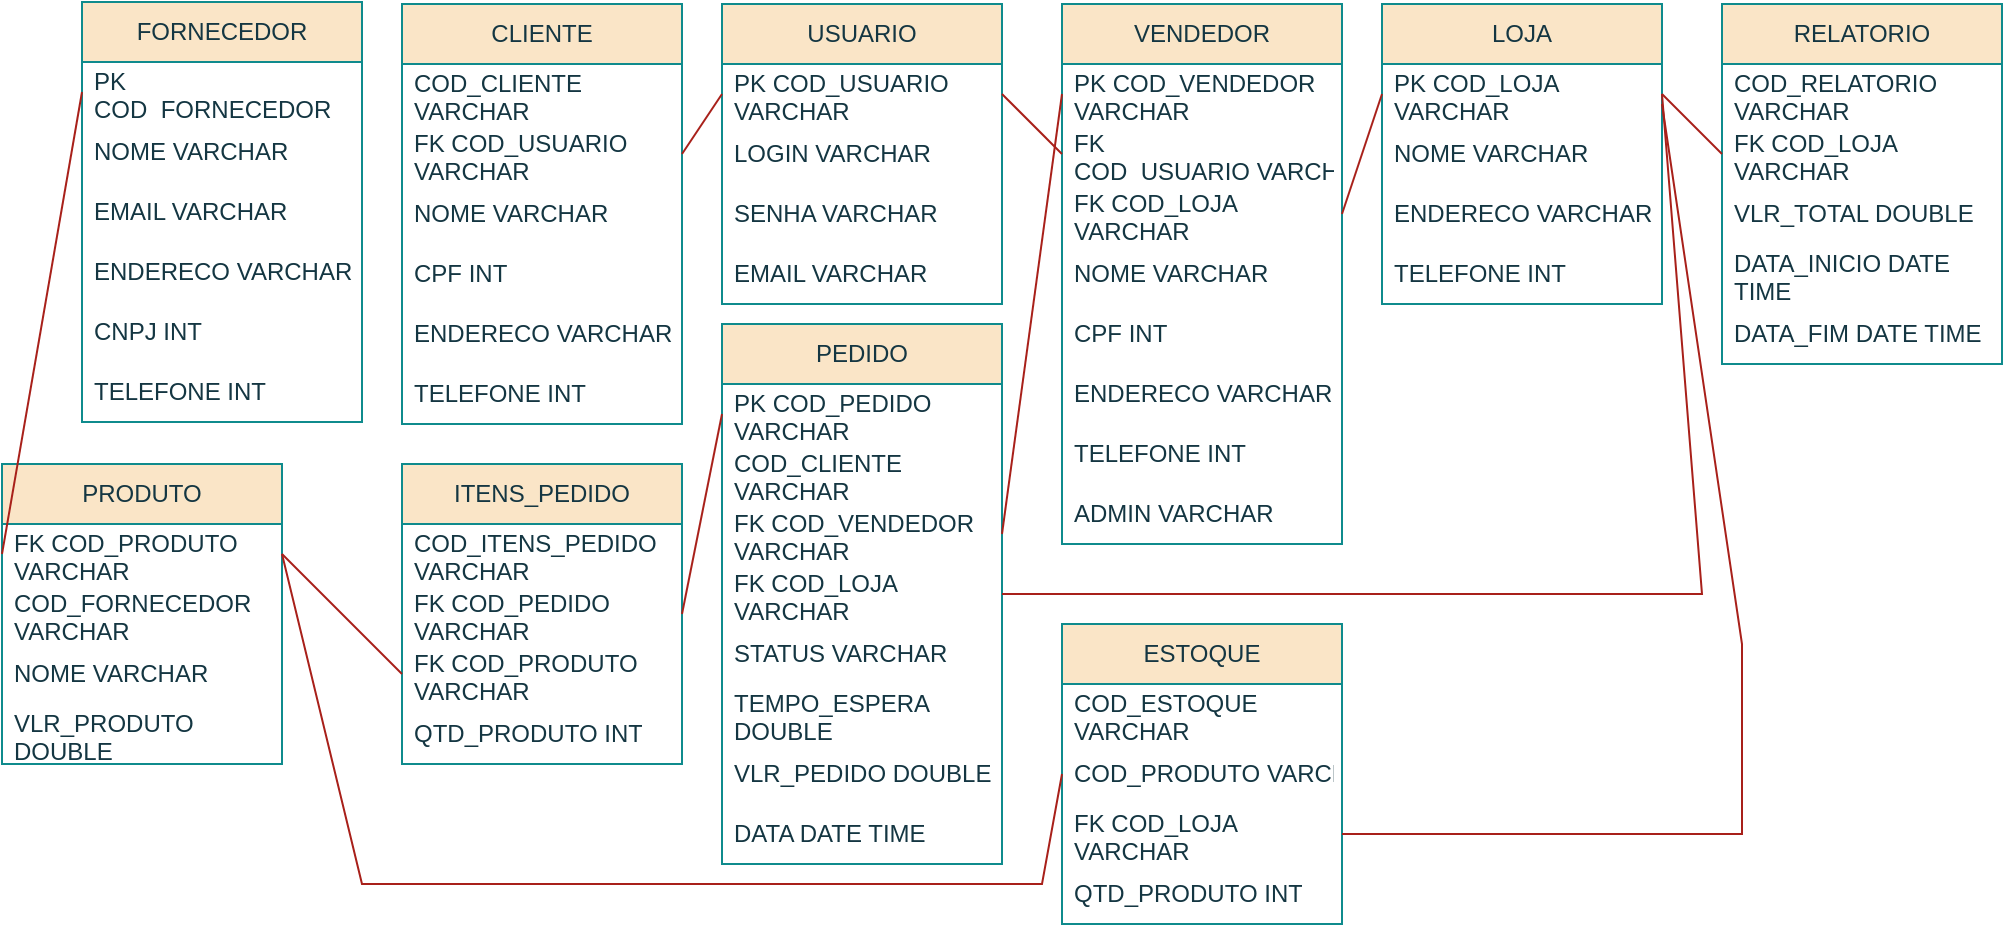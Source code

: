 <mxfile version="21.8.1" type="github">
  <diagram name="Página-1" id="cYKyeoEvkbcaYzTplQqM">
    <mxGraphModel dx="1434" dy="790" grid="1" gridSize="10" guides="1" tooltips="1" connect="1" arrows="1" fold="1" page="1" pageScale="1" pageWidth="827" pageHeight="1169" math="0" shadow="0">
      <root>
        <mxCell id="0" />
        <mxCell id="1" parent="0" />
        <mxCell id="zhe1ghRBlQtF4IeiMnz--41" value="USUARIO" style="swimlane;fontStyle=0;childLayout=stackLayout;horizontal=1;startSize=30;horizontalStack=0;resizeParent=1;resizeParentMax=0;resizeLast=0;collapsible=1;marginBottom=0;whiteSpace=wrap;html=1;fillColor=#FAE5C7;labelBackgroundColor=none;strokeColor=#0F8B8D;fontColor=#143642;" vertex="1" parent="1">
          <mxGeometry x="520" y="410" width="140" height="150" as="geometry" />
        </mxCell>
        <mxCell id="zhe1ghRBlQtF4IeiMnz--42" value="PK COD_USUARIO VARCHAR" style="text;strokeColor=none;fillColor=none;align=left;verticalAlign=middle;spacingLeft=4;spacingRight=4;overflow=hidden;points=[[0,0.5],[1,0.5]];portConstraint=eastwest;rotatable=0;whiteSpace=wrap;html=1;labelBackgroundColor=none;fontColor=#143642;" vertex="1" parent="zhe1ghRBlQtF4IeiMnz--41">
          <mxGeometry y="30" width="140" height="30" as="geometry" />
        </mxCell>
        <mxCell id="zhe1ghRBlQtF4IeiMnz--43" value="LOGIN&amp;nbsp;VARCHAR" style="text;strokeColor=none;fillColor=none;align=left;verticalAlign=middle;spacingLeft=4;spacingRight=4;overflow=hidden;points=[[0,0.5],[1,0.5]];portConstraint=eastwest;rotatable=0;whiteSpace=wrap;html=1;labelBackgroundColor=none;fontColor=#143642;" vertex="1" parent="zhe1ghRBlQtF4IeiMnz--41">
          <mxGeometry y="60" width="140" height="30" as="geometry" />
        </mxCell>
        <mxCell id="zhe1ghRBlQtF4IeiMnz--44" value="SENHA VARCHAR" style="text;strokeColor=none;fillColor=none;align=left;verticalAlign=middle;spacingLeft=4;spacingRight=4;overflow=hidden;points=[[0,0.5],[1,0.5]];portConstraint=eastwest;rotatable=0;whiteSpace=wrap;html=1;labelBackgroundColor=none;fontColor=#143642;" vertex="1" parent="zhe1ghRBlQtF4IeiMnz--41">
          <mxGeometry y="90" width="140" height="30" as="geometry" />
        </mxCell>
        <mxCell id="zhe1ghRBlQtF4IeiMnz--45" value="EMAIL VARCHAR" style="text;strokeColor=none;fillColor=none;align=left;verticalAlign=middle;spacingLeft=4;spacingRight=4;overflow=hidden;points=[[0,0.5],[1,0.5]];portConstraint=eastwest;rotatable=0;whiteSpace=wrap;html=1;labelBackgroundColor=none;fontColor=#143642;" vertex="1" parent="zhe1ghRBlQtF4IeiMnz--41">
          <mxGeometry y="120" width="140" height="30" as="geometry" />
        </mxCell>
        <mxCell id="zhe1ghRBlQtF4IeiMnz--46" value="CLIENTE" style="swimlane;fontStyle=0;childLayout=stackLayout;horizontal=1;startSize=30;horizontalStack=0;resizeParent=1;resizeParentMax=0;resizeLast=0;collapsible=1;marginBottom=0;whiteSpace=wrap;html=1;fillColor=#FAE5C7;labelBackgroundColor=none;strokeColor=#0F8B8D;fontColor=#143642;" vertex="1" parent="1">
          <mxGeometry x="360" y="410" width="140" height="210" as="geometry" />
        </mxCell>
        <mxCell id="zhe1ghRBlQtF4IeiMnz--47" value="COD_CLIENTE VARCHAR" style="text;strokeColor=none;fillColor=none;align=left;verticalAlign=middle;spacingLeft=4;spacingRight=4;overflow=hidden;points=[[0,0.5],[1,0.5]];portConstraint=eastwest;rotatable=0;whiteSpace=wrap;html=1;labelBackgroundColor=none;fontColor=#143642;" vertex="1" parent="zhe1ghRBlQtF4IeiMnz--46">
          <mxGeometry y="30" width="140" height="30" as="geometry" />
        </mxCell>
        <mxCell id="zhe1ghRBlQtF4IeiMnz--48" value="FK COD_USUARIO VARCHAR" style="text;strokeColor=none;fillColor=none;align=left;verticalAlign=middle;spacingLeft=4;spacingRight=4;overflow=hidden;points=[[0,0.5],[1,0.5]];portConstraint=eastwest;rotatable=0;whiteSpace=wrap;html=1;labelBackgroundColor=none;fontColor=#143642;" vertex="1" parent="zhe1ghRBlQtF4IeiMnz--46">
          <mxGeometry y="60" width="140" height="30" as="geometry" />
        </mxCell>
        <mxCell id="zhe1ghRBlQtF4IeiMnz--49" value="NOME VARCHAR" style="text;strokeColor=none;fillColor=none;align=left;verticalAlign=middle;spacingLeft=4;spacingRight=4;overflow=hidden;points=[[0,0.5],[1,0.5]];portConstraint=eastwest;rotatable=0;whiteSpace=wrap;html=1;labelBackgroundColor=none;fontColor=#143642;" vertex="1" parent="zhe1ghRBlQtF4IeiMnz--46">
          <mxGeometry y="90" width="140" height="30" as="geometry" />
        </mxCell>
        <mxCell id="zhe1ghRBlQtF4IeiMnz--50" value="CPF INT" style="text;strokeColor=none;fillColor=none;align=left;verticalAlign=middle;spacingLeft=4;spacingRight=4;overflow=hidden;points=[[0,0.5],[1,0.5]];portConstraint=eastwest;rotatable=0;whiteSpace=wrap;html=1;labelBackgroundColor=none;fontColor=#143642;" vertex="1" parent="zhe1ghRBlQtF4IeiMnz--46">
          <mxGeometry y="120" width="140" height="30" as="geometry" />
        </mxCell>
        <mxCell id="zhe1ghRBlQtF4IeiMnz--51" value="ENDERECO VARCHAR" style="text;strokeColor=none;fillColor=none;align=left;verticalAlign=middle;spacingLeft=4;spacingRight=4;overflow=hidden;points=[[0,0.5],[1,0.5]];portConstraint=eastwest;rotatable=0;whiteSpace=wrap;html=1;labelBackgroundColor=none;fontColor=#143642;" vertex="1" parent="zhe1ghRBlQtF4IeiMnz--46">
          <mxGeometry y="150" width="140" height="30" as="geometry" />
        </mxCell>
        <mxCell id="zhe1ghRBlQtF4IeiMnz--52" value="TELEFONE INT" style="text;strokeColor=none;fillColor=none;align=left;verticalAlign=middle;spacingLeft=4;spacingRight=4;overflow=hidden;points=[[0,0.5],[1,0.5]];portConstraint=eastwest;rotatable=0;whiteSpace=wrap;html=1;labelBackgroundColor=none;fontColor=#143642;" vertex="1" parent="zhe1ghRBlQtF4IeiMnz--46">
          <mxGeometry y="180" width="140" height="30" as="geometry" />
        </mxCell>
        <mxCell id="zhe1ghRBlQtF4IeiMnz--53" value="" style="endArrow=none;html=1;rounded=0;entryX=0;entryY=0.5;entryDx=0;entryDy=0;exitX=1;exitY=0.5;exitDx=0;exitDy=0;labelBackgroundColor=none;strokeColor=#A8201A;fontColor=default;" edge="1" parent="1" source="zhe1ghRBlQtF4IeiMnz--48" target="zhe1ghRBlQtF4IeiMnz--42">
          <mxGeometry width="50" height="50" relative="1" as="geometry">
            <mxPoint x="750" y="600" as="sourcePoint" />
            <mxPoint x="800" y="550" as="targetPoint" />
          </mxGeometry>
        </mxCell>
        <mxCell id="zhe1ghRBlQtF4IeiMnz--54" value="VENDEDOR" style="swimlane;fontStyle=0;childLayout=stackLayout;horizontal=1;startSize=30;horizontalStack=0;resizeParent=1;resizeParentMax=0;resizeLast=0;collapsible=1;marginBottom=0;whiteSpace=wrap;html=1;fillColor=#FAE5C7;labelBackgroundColor=none;strokeColor=#0F8B8D;fontColor=#143642;" vertex="1" parent="1">
          <mxGeometry x="690" y="410" width="140" height="270" as="geometry" />
        </mxCell>
        <mxCell id="zhe1ghRBlQtF4IeiMnz--55" value="PK COD_VENDEDOR VARCHAR" style="text;strokeColor=none;fillColor=none;align=left;verticalAlign=middle;spacingLeft=4;spacingRight=4;overflow=hidden;points=[[0,0.5],[1,0.5]];portConstraint=eastwest;rotatable=0;whiteSpace=wrap;html=1;labelBackgroundColor=none;fontColor=#143642;" vertex="1" parent="zhe1ghRBlQtF4IeiMnz--54">
          <mxGeometry y="30" width="140" height="30" as="geometry" />
        </mxCell>
        <mxCell id="zhe1ghRBlQtF4IeiMnz--56" value="FK COD_USUARIO&amp;nbsp;VARCHAR" style="text;strokeColor=none;fillColor=none;align=left;verticalAlign=middle;spacingLeft=4;spacingRight=4;overflow=hidden;points=[[0,0.5],[1,0.5]];portConstraint=eastwest;rotatable=0;whiteSpace=wrap;html=1;labelBackgroundColor=none;fontColor=#143642;" vertex="1" parent="zhe1ghRBlQtF4IeiMnz--54">
          <mxGeometry y="60" width="140" height="30" as="geometry" />
        </mxCell>
        <mxCell id="zhe1ghRBlQtF4IeiMnz--57" value="FK COD_LOJA VARCHAR" style="text;strokeColor=none;fillColor=none;align=left;verticalAlign=middle;spacingLeft=4;spacingRight=4;overflow=hidden;points=[[0,0.5],[1,0.5]];portConstraint=eastwest;rotatable=0;whiteSpace=wrap;html=1;labelBackgroundColor=none;fontColor=#143642;" vertex="1" parent="zhe1ghRBlQtF4IeiMnz--54">
          <mxGeometry y="90" width="140" height="30" as="geometry" />
        </mxCell>
        <mxCell id="zhe1ghRBlQtF4IeiMnz--58" value="NOME VARCHAR" style="text;strokeColor=none;fillColor=none;align=left;verticalAlign=middle;spacingLeft=4;spacingRight=4;overflow=hidden;points=[[0,0.5],[1,0.5]];portConstraint=eastwest;rotatable=0;whiteSpace=wrap;html=1;labelBackgroundColor=none;fontColor=#143642;" vertex="1" parent="zhe1ghRBlQtF4IeiMnz--54">
          <mxGeometry y="120" width="140" height="30" as="geometry" />
        </mxCell>
        <mxCell id="zhe1ghRBlQtF4IeiMnz--59" value="CPF INT" style="text;strokeColor=none;fillColor=none;align=left;verticalAlign=middle;spacingLeft=4;spacingRight=4;overflow=hidden;points=[[0,0.5],[1,0.5]];portConstraint=eastwest;rotatable=0;whiteSpace=wrap;html=1;labelBackgroundColor=none;fontColor=#143642;" vertex="1" parent="zhe1ghRBlQtF4IeiMnz--54">
          <mxGeometry y="150" width="140" height="30" as="geometry" />
        </mxCell>
        <mxCell id="zhe1ghRBlQtF4IeiMnz--60" value="ENDERECO VARCHAR" style="text;strokeColor=none;fillColor=none;align=left;verticalAlign=middle;spacingLeft=4;spacingRight=4;overflow=hidden;points=[[0,0.5],[1,0.5]];portConstraint=eastwest;rotatable=0;whiteSpace=wrap;html=1;labelBackgroundColor=none;fontColor=#143642;" vertex="1" parent="zhe1ghRBlQtF4IeiMnz--54">
          <mxGeometry y="180" width="140" height="30" as="geometry" />
        </mxCell>
        <mxCell id="zhe1ghRBlQtF4IeiMnz--61" value="TELEFONE INT" style="text;strokeColor=none;fillColor=none;align=left;verticalAlign=middle;spacingLeft=4;spacingRight=4;overflow=hidden;points=[[0,0.5],[1,0.5]];portConstraint=eastwest;rotatable=0;whiteSpace=wrap;html=1;labelBackgroundColor=none;fontColor=#143642;" vertex="1" parent="zhe1ghRBlQtF4IeiMnz--54">
          <mxGeometry y="210" width="140" height="30" as="geometry" />
        </mxCell>
        <mxCell id="zhe1ghRBlQtF4IeiMnz--62" value="ADMIN VARCHAR" style="text;strokeColor=none;fillColor=none;align=left;verticalAlign=middle;spacingLeft=4;spacingRight=4;overflow=hidden;points=[[0,0.5],[1,0.5]];portConstraint=eastwest;rotatable=0;whiteSpace=wrap;html=1;labelBackgroundColor=none;fontColor=#143642;" vertex="1" parent="zhe1ghRBlQtF4IeiMnz--54">
          <mxGeometry y="240" width="140" height="30" as="geometry" />
        </mxCell>
        <mxCell id="zhe1ghRBlQtF4IeiMnz--63" value="" style="endArrow=none;html=1;rounded=0;entryX=0;entryY=0.5;entryDx=0;entryDy=0;exitX=1;exitY=0.5;exitDx=0;exitDy=0;labelBackgroundColor=none;strokeColor=#A8201A;fontColor=default;" edge="1" parent="1" source="zhe1ghRBlQtF4IeiMnz--42" target="zhe1ghRBlQtF4IeiMnz--56">
          <mxGeometry width="50" height="50" relative="1" as="geometry">
            <mxPoint x="660" y="545" as="sourcePoint" />
            <mxPoint x="700" y="515" as="targetPoint" />
          </mxGeometry>
        </mxCell>
        <mxCell id="zhe1ghRBlQtF4IeiMnz--64" value="LOJA" style="swimlane;fontStyle=0;childLayout=stackLayout;horizontal=1;startSize=30;horizontalStack=0;resizeParent=1;resizeParentMax=0;resizeLast=0;collapsible=1;marginBottom=0;whiteSpace=wrap;html=1;fillColor=#FAE5C7;labelBackgroundColor=none;strokeColor=#0F8B8D;fontColor=#143642;" vertex="1" parent="1">
          <mxGeometry x="850" y="410" width="140" height="150" as="geometry" />
        </mxCell>
        <mxCell id="zhe1ghRBlQtF4IeiMnz--65" value="PK COD_LOJA VARCHAR" style="text;strokeColor=none;fillColor=none;align=left;verticalAlign=middle;spacingLeft=4;spacingRight=4;overflow=hidden;points=[[0,0.5],[1,0.5]];portConstraint=eastwest;rotatable=0;whiteSpace=wrap;html=1;labelBackgroundColor=none;fontColor=#143642;" vertex="1" parent="zhe1ghRBlQtF4IeiMnz--64">
          <mxGeometry y="30" width="140" height="30" as="geometry" />
        </mxCell>
        <mxCell id="zhe1ghRBlQtF4IeiMnz--66" value="NOME VARCHAR" style="text;strokeColor=none;fillColor=none;align=left;verticalAlign=middle;spacingLeft=4;spacingRight=4;overflow=hidden;points=[[0,0.5],[1,0.5]];portConstraint=eastwest;rotatable=0;whiteSpace=wrap;html=1;labelBackgroundColor=none;fontColor=#143642;" vertex="1" parent="zhe1ghRBlQtF4IeiMnz--64">
          <mxGeometry y="60" width="140" height="30" as="geometry" />
        </mxCell>
        <mxCell id="zhe1ghRBlQtF4IeiMnz--67" value="ENDERECO VARCHAR" style="text;strokeColor=none;fillColor=none;align=left;verticalAlign=middle;spacingLeft=4;spacingRight=4;overflow=hidden;points=[[0,0.5],[1,0.5]];portConstraint=eastwest;rotatable=0;whiteSpace=wrap;html=1;labelBackgroundColor=none;fontColor=#143642;" vertex="1" parent="zhe1ghRBlQtF4IeiMnz--64">
          <mxGeometry y="90" width="140" height="30" as="geometry" />
        </mxCell>
        <mxCell id="zhe1ghRBlQtF4IeiMnz--68" value="TELEFONE INT" style="text;strokeColor=none;fillColor=none;align=left;verticalAlign=middle;spacingLeft=4;spacingRight=4;overflow=hidden;points=[[0,0.5],[1,0.5]];portConstraint=eastwest;rotatable=0;whiteSpace=wrap;html=1;labelBackgroundColor=none;fontColor=#143642;" vertex="1" parent="zhe1ghRBlQtF4IeiMnz--64">
          <mxGeometry y="120" width="140" height="30" as="geometry" />
        </mxCell>
        <mxCell id="zhe1ghRBlQtF4IeiMnz--69" value="" style="endArrow=none;html=1;rounded=0;entryX=1;entryY=0.5;entryDx=0;entryDy=0;exitX=0;exitY=0.5;exitDx=0;exitDy=0;labelBackgroundColor=none;strokeColor=#A8201A;fontColor=default;" edge="1" parent="1" source="zhe1ghRBlQtF4IeiMnz--65" target="zhe1ghRBlQtF4IeiMnz--57">
          <mxGeometry width="50" height="50" relative="1" as="geometry">
            <mxPoint x="750" y="465" as="sourcePoint" />
            <mxPoint x="785" y="515" as="targetPoint" />
          </mxGeometry>
        </mxCell>
        <mxCell id="zhe1ghRBlQtF4IeiMnz--70" value="PEDIDO" style="swimlane;fontStyle=0;childLayout=stackLayout;horizontal=1;startSize=30;horizontalStack=0;resizeParent=1;resizeParentMax=0;resizeLast=0;collapsible=1;marginBottom=0;whiteSpace=wrap;html=1;fillColor=#FAE5C7;labelBackgroundColor=none;strokeColor=#0F8B8D;fontColor=#143642;" vertex="1" parent="1">
          <mxGeometry x="520" y="570" width="140" height="270" as="geometry" />
        </mxCell>
        <mxCell id="zhe1ghRBlQtF4IeiMnz--71" value="PK COD_PEDIDO VARCHAR" style="text;strokeColor=none;fillColor=none;align=left;verticalAlign=middle;spacingLeft=4;spacingRight=4;overflow=hidden;points=[[0,0.5],[1,0.5]];portConstraint=eastwest;rotatable=0;whiteSpace=wrap;html=1;labelBackgroundColor=none;fontColor=#143642;" vertex="1" parent="zhe1ghRBlQtF4IeiMnz--70">
          <mxGeometry y="30" width="140" height="30" as="geometry" />
        </mxCell>
        <mxCell id="zhe1ghRBlQtF4IeiMnz--72" value="COD_CLIENTE VARCHAR" style="text;strokeColor=none;fillColor=none;align=left;verticalAlign=middle;spacingLeft=4;spacingRight=4;overflow=hidden;points=[[0,0.5],[1,0.5]];portConstraint=eastwest;rotatable=0;whiteSpace=wrap;html=1;labelBackgroundColor=none;fontColor=#143642;" vertex="1" parent="zhe1ghRBlQtF4IeiMnz--70">
          <mxGeometry y="60" width="140" height="30" as="geometry" />
        </mxCell>
        <mxCell id="zhe1ghRBlQtF4IeiMnz--73" value="FK COD_VENDEDOR VARCHAR" style="text;strokeColor=none;fillColor=none;align=left;verticalAlign=middle;spacingLeft=4;spacingRight=4;overflow=hidden;points=[[0,0.5],[1,0.5]];portConstraint=eastwest;rotatable=0;whiteSpace=wrap;html=1;labelBackgroundColor=none;fontColor=#143642;" vertex="1" parent="zhe1ghRBlQtF4IeiMnz--70">
          <mxGeometry y="90" width="140" height="30" as="geometry" />
        </mxCell>
        <mxCell id="zhe1ghRBlQtF4IeiMnz--74" value="FK COD_LOJA VARCHAR" style="text;strokeColor=none;fillColor=none;align=left;verticalAlign=middle;spacingLeft=4;spacingRight=4;overflow=hidden;points=[[0,0.5],[1,0.5]];portConstraint=eastwest;rotatable=0;whiteSpace=wrap;html=1;labelBackgroundColor=none;fontColor=#143642;" vertex="1" parent="zhe1ghRBlQtF4IeiMnz--70">
          <mxGeometry y="120" width="140" height="30" as="geometry" />
        </mxCell>
        <mxCell id="zhe1ghRBlQtF4IeiMnz--75" value="STATUS VARCHAR" style="text;strokeColor=none;fillColor=none;align=left;verticalAlign=middle;spacingLeft=4;spacingRight=4;overflow=hidden;points=[[0,0.5],[1,0.5]];portConstraint=eastwest;rotatable=0;whiteSpace=wrap;html=1;labelBackgroundColor=none;fontColor=#143642;" vertex="1" parent="zhe1ghRBlQtF4IeiMnz--70">
          <mxGeometry y="150" width="140" height="30" as="geometry" />
        </mxCell>
        <mxCell id="zhe1ghRBlQtF4IeiMnz--76" value="TEMPO_ESPERA DOUBLE" style="text;strokeColor=none;fillColor=none;align=left;verticalAlign=middle;spacingLeft=4;spacingRight=4;overflow=hidden;points=[[0,0.5],[1,0.5]];portConstraint=eastwest;rotatable=0;whiteSpace=wrap;html=1;labelBackgroundColor=none;fontColor=#143642;" vertex="1" parent="zhe1ghRBlQtF4IeiMnz--70">
          <mxGeometry y="180" width="140" height="30" as="geometry" />
        </mxCell>
        <mxCell id="zhe1ghRBlQtF4IeiMnz--77" value="VLR_PEDIDO DOUBLE" style="text;strokeColor=none;fillColor=none;align=left;verticalAlign=middle;spacingLeft=4;spacingRight=4;overflow=hidden;points=[[0,0.5],[1,0.5]];portConstraint=eastwest;rotatable=0;whiteSpace=wrap;html=1;labelBackgroundColor=none;fontColor=#143642;" vertex="1" parent="zhe1ghRBlQtF4IeiMnz--70">
          <mxGeometry y="210" width="140" height="30" as="geometry" />
        </mxCell>
        <mxCell id="zhe1ghRBlQtF4IeiMnz--78" value="DATA DATE TIME" style="text;strokeColor=none;fillColor=none;align=left;verticalAlign=middle;spacingLeft=4;spacingRight=4;overflow=hidden;points=[[0,0.5],[1,0.5]];portConstraint=eastwest;rotatable=0;whiteSpace=wrap;html=1;labelBackgroundColor=none;fontColor=#143642;" vertex="1" parent="zhe1ghRBlQtF4IeiMnz--70">
          <mxGeometry y="240" width="140" height="30" as="geometry" />
        </mxCell>
        <mxCell id="zhe1ghRBlQtF4IeiMnz--79" value="ITENS_PEDIDO" style="swimlane;fontStyle=0;childLayout=stackLayout;horizontal=1;startSize=30;horizontalStack=0;resizeParent=1;resizeParentMax=0;resizeLast=0;collapsible=1;marginBottom=0;whiteSpace=wrap;html=1;fillColor=#FAE5C7;labelBackgroundColor=none;strokeColor=#0F8B8D;fontColor=#143642;" vertex="1" parent="1">
          <mxGeometry x="360" y="640" width="140" height="150" as="geometry" />
        </mxCell>
        <mxCell id="zhe1ghRBlQtF4IeiMnz--80" value="COD_ITENS_PEDIDO VARCHAR" style="text;strokeColor=none;fillColor=none;align=left;verticalAlign=middle;spacingLeft=4;spacingRight=4;overflow=hidden;points=[[0,0.5],[1,0.5]];portConstraint=eastwest;rotatable=0;whiteSpace=wrap;html=1;labelBackgroundColor=none;fontColor=#143642;" vertex="1" parent="zhe1ghRBlQtF4IeiMnz--79">
          <mxGeometry y="30" width="140" height="30" as="geometry" />
        </mxCell>
        <mxCell id="zhe1ghRBlQtF4IeiMnz--81" value="FK COD_PEDIDO VARCHAR" style="text;strokeColor=none;fillColor=none;align=left;verticalAlign=middle;spacingLeft=4;spacingRight=4;overflow=hidden;points=[[0,0.5],[1,0.5]];portConstraint=eastwest;rotatable=0;whiteSpace=wrap;html=1;labelBackgroundColor=none;fontColor=#143642;" vertex="1" parent="zhe1ghRBlQtF4IeiMnz--79">
          <mxGeometry y="60" width="140" height="30" as="geometry" />
        </mxCell>
        <mxCell id="zhe1ghRBlQtF4IeiMnz--82" value="FK COD_PRODUTO VARCHAR" style="text;strokeColor=none;fillColor=none;align=left;verticalAlign=middle;spacingLeft=4;spacingRight=4;overflow=hidden;points=[[0,0.5],[1,0.5]];portConstraint=eastwest;rotatable=0;whiteSpace=wrap;html=1;labelBackgroundColor=none;fontColor=#143642;" vertex="1" parent="zhe1ghRBlQtF4IeiMnz--79">
          <mxGeometry y="90" width="140" height="30" as="geometry" />
        </mxCell>
        <mxCell id="zhe1ghRBlQtF4IeiMnz--83" value="QTD_PRODUTO INT" style="text;strokeColor=none;fillColor=none;align=left;verticalAlign=middle;spacingLeft=4;spacingRight=4;overflow=hidden;points=[[0,0.5],[1,0.5]];portConstraint=eastwest;rotatable=0;whiteSpace=wrap;html=1;labelBackgroundColor=none;fontColor=#143642;" vertex="1" parent="zhe1ghRBlQtF4IeiMnz--79">
          <mxGeometry y="120" width="140" height="30" as="geometry" />
        </mxCell>
        <mxCell id="zhe1ghRBlQtF4IeiMnz--84" value="" style="endArrow=none;html=1;rounded=0;entryX=0;entryY=0.5;entryDx=0;entryDy=0;exitX=1;exitY=0.5;exitDx=0;exitDy=0;labelBackgroundColor=none;strokeColor=#A8201A;fontColor=default;" edge="1" parent="1" source="zhe1ghRBlQtF4IeiMnz--81" target="zhe1ghRBlQtF4IeiMnz--71">
          <mxGeometry width="50" height="50" relative="1" as="geometry">
            <mxPoint x="520" y="720" as="sourcePoint" />
            <mxPoint x="610" y="465" as="targetPoint" />
          </mxGeometry>
        </mxCell>
        <mxCell id="zhe1ghRBlQtF4IeiMnz--85" value="" style="endArrow=none;html=1;rounded=0;entryX=0;entryY=0.5;entryDx=0;entryDy=0;exitX=1;exitY=0.5;exitDx=0;exitDy=0;labelBackgroundColor=none;strokeColor=#A8201A;fontColor=default;" edge="1" parent="1" source="zhe1ghRBlQtF4IeiMnz--73" target="zhe1ghRBlQtF4IeiMnz--55">
          <mxGeometry width="50" height="50" relative="1" as="geometry">
            <mxPoint x="670" y="465" as="sourcePoint" />
            <mxPoint x="700" y="495" as="targetPoint" />
          </mxGeometry>
        </mxCell>
        <mxCell id="zhe1ghRBlQtF4IeiMnz--86" value="" style="endArrow=none;html=1;rounded=0;entryX=1;entryY=0.5;entryDx=0;entryDy=0;exitX=1;exitY=0.5;exitDx=0;exitDy=0;labelBackgroundColor=none;strokeColor=#A8201A;fontColor=default;" edge="1" parent="1" source="zhe1ghRBlQtF4IeiMnz--65" target="zhe1ghRBlQtF4IeiMnz--74">
          <mxGeometry width="50" height="50" relative="1" as="geometry">
            <mxPoint x="870" y="465" as="sourcePoint" />
            <mxPoint x="840" y="525" as="targetPoint" />
            <Array as="points">
              <mxPoint x="1010" y="705" />
            </Array>
          </mxGeometry>
        </mxCell>
        <mxCell id="zhe1ghRBlQtF4IeiMnz--87" value="PRODUTO" style="swimlane;fontStyle=0;childLayout=stackLayout;horizontal=1;startSize=30;horizontalStack=0;resizeParent=1;resizeParentMax=0;resizeLast=0;collapsible=1;marginBottom=0;whiteSpace=wrap;html=1;fillColor=#FAE5C7;labelBackgroundColor=none;strokeColor=#0F8B8D;fontColor=#143642;" vertex="1" parent="1">
          <mxGeometry x="160" y="640" width="140" height="150" as="geometry" />
        </mxCell>
        <mxCell id="zhe1ghRBlQtF4IeiMnz--88" value="FK COD_PRODUTO VARCHAR" style="text;strokeColor=none;fillColor=none;align=left;verticalAlign=middle;spacingLeft=4;spacingRight=4;overflow=hidden;points=[[0,0.5],[1,0.5]];portConstraint=eastwest;rotatable=0;whiteSpace=wrap;html=1;labelBackgroundColor=none;fontColor=#143642;" vertex="1" parent="zhe1ghRBlQtF4IeiMnz--87">
          <mxGeometry y="30" width="140" height="30" as="geometry" />
        </mxCell>
        <mxCell id="zhe1ghRBlQtF4IeiMnz--89" value="COD_FORNECEDOR VARCHAR" style="text;strokeColor=none;fillColor=none;align=left;verticalAlign=middle;spacingLeft=4;spacingRight=4;overflow=hidden;points=[[0,0.5],[1,0.5]];portConstraint=eastwest;rotatable=0;whiteSpace=wrap;html=1;labelBackgroundColor=none;fontColor=#143642;" vertex="1" parent="zhe1ghRBlQtF4IeiMnz--87">
          <mxGeometry y="60" width="140" height="30" as="geometry" />
        </mxCell>
        <mxCell id="zhe1ghRBlQtF4IeiMnz--90" value="NOME VARCHAR&amp;nbsp;" style="text;strokeColor=none;fillColor=none;align=left;verticalAlign=middle;spacingLeft=4;spacingRight=4;overflow=hidden;points=[[0,0.5],[1,0.5]];portConstraint=eastwest;rotatable=0;whiteSpace=wrap;html=1;labelBackgroundColor=none;fontColor=#143642;" vertex="1" parent="zhe1ghRBlQtF4IeiMnz--87">
          <mxGeometry y="90" width="140" height="30" as="geometry" />
        </mxCell>
        <mxCell id="zhe1ghRBlQtF4IeiMnz--91" value="VLR_PRODUTO DOUBLE" style="text;strokeColor=none;fillColor=none;align=left;verticalAlign=middle;spacingLeft=4;spacingRight=4;overflow=hidden;points=[[0,0.5],[1,0.5]];portConstraint=eastwest;rotatable=0;whiteSpace=wrap;html=1;labelBackgroundColor=none;fontColor=#143642;" vertex="1" parent="zhe1ghRBlQtF4IeiMnz--87">
          <mxGeometry y="120" width="140" height="30" as="geometry" />
        </mxCell>
        <mxCell id="zhe1ghRBlQtF4IeiMnz--92" value="" style="endArrow=none;html=1;rounded=0;entryX=1;entryY=0.5;entryDx=0;entryDy=0;exitX=0;exitY=0.5;exitDx=0;exitDy=0;labelBackgroundColor=none;strokeColor=#A8201A;fontColor=default;" edge="1" parent="1" source="zhe1ghRBlQtF4IeiMnz--82" target="zhe1ghRBlQtF4IeiMnz--88">
          <mxGeometry width="50" height="50" relative="1" as="geometry">
            <mxPoint x="510" y="715" as="sourcePoint" />
            <mxPoint x="530" y="625" as="targetPoint" />
          </mxGeometry>
        </mxCell>
        <mxCell id="zhe1ghRBlQtF4IeiMnz--93" value="FORNECEDOR" style="swimlane;fontStyle=0;childLayout=stackLayout;horizontal=1;startSize=30;horizontalStack=0;resizeParent=1;resizeParentMax=0;resizeLast=0;collapsible=1;marginBottom=0;whiteSpace=wrap;html=1;fillColor=#FAE5C7;labelBackgroundColor=none;strokeColor=#0F8B8D;fontColor=#143642;" vertex="1" parent="1">
          <mxGeometry x="200" y="409" width="140" height="210" as="geometry" />
        </mxCell>
        <mxCell id="zhe1ghRBlQtF4IeiMnz--94" value="PK COD_FORNECEDOR VARCHAR" style="text;strokeColor=none;fillColor=none;align=left;verticalAlign=middle;spacingLeft=4;spacingRight=4;overflow=hidden;points=[[0,0.5],[1,0.5]];portConstraint=eastwest;rotatable=0;whiteSpace=wrap;html=1;labelBackgroundColor=none;fontColor=#143642;" vertex="1" parent="zhe1ghRBlQtF4IeiMnz--93">
          <mxGeometry y="30" width="140" height="30" as="geometry" />
        </mxCell>
        <mxCell id="zhe1ghRBlQtF4IeiMnz--95" value="NOME VARCHAR" style="text;strokeColor=none;fillColor=none;align=left;verticalAlign=middle;spacingLeft=4;spacingRight=4;overflow=hidden;points=[[0,0.5],[1,0.5]];portConstraint=eastwest;rotatable=0;whiteSpace=wrap;html=1;labelBackgroundColor=none;fontColor=#143642;" vertex="1" parent="zhe1ghRBlQtF4IeiMnz--93">
          <mxGeometry y="60" width="140" height="30" as="geometry" />
        </mxCell>
        <mxCell id="zhe1ghRBlQtF4IeiMnz--96" value="EMAIL VARCHAR" style="text;strokeColor=none;fillColor=none;align=left;verticalAlign=middle;spacingLeft=4;spacingRight=4;overflow=hidden;points=[[0,0.5],[1,0.5]];portConstraint=eastwest;rotatable=0;whiteSpace=wrap;html=1;labelBackgroundColor=none;fontColor=#143642;" vertex="1" parent="zhe1ghRBlQtF4IeiMnz--93">
          <mxGeometry y="90" width="140" height="30" as="geometry" />
        </mxCell>
        <mxCell id="zhe1ghRBlQtF4IeiMnz--97" value="ENDERECO VARCHAR" style="text;strokeColor=none;fillColor=none;align=left;verticalAlign=middle;spacingLeft=4;spacingRight=4;overflow=hidden;points=[[0,0.5],[1,0.5]];portConstraint=eastwest;rotatable=0;whiteSpace=wrap;html=1;labelBackgroundColor=none;fontColor=#143642;" vertex="1" parent="zhe1ghRBlQtF4IeiMnz--93">
          <mxGeometry y="120" width="140" height="30" as="geometry" />
        </mxCell>
        <mxCell id="zhe1ghRBlQtF4IeiMnz--98" value="CNPJ INT" style="text;strokeColor=none;fillColor=none;align=left;verticalAlign=middle;spacingLeft=4;spacingRight=4;overflow=hidden;points=[[0,0.5],[1,0.5]];portConstraint=eastwest;rotatable=0;whiteSpace=wrap;html=1;labelBackgroundColor=none;fontColor=#143642;" vertex="1" parent="zhe1ghRBlQtF4IeiMnz--93">
          <mxGeometry y="150" width="140" height="30" as="geometry" />
        </mxCell>
        <mxCell id="zhe1ghRBlQtF4IeiMnz--99" value="TELEFONE INT" style="text;strokeColor=none;fillColor=none;align=left;verticalAlign=middle;spacingLeft=4;spacingRight=4;overflow=hidden;points=[[0,0.5],[1,0.5]];portConstraint=eastwest;rotatable=0;whiteSpace=wrap;html=1;labelBackgroundColor=none;fontColor=#143642;" vertex="1" parent="zhe1ghRBlQtF4IeiMnz--93">
          <mxGeometry y="180" width="140" height="30" as="geometry" />
        </mxCell>
        <mxCell id="zhe1ghRBlQtF4IeiMnz--100" value="" style="endArrow=none;html=1;rounded=0;entryX=0;entryY=0.5;entryDx=0;entryDy=0;exitX=0;exitY=0.5;exitDx=0;exitDy=0;labelBackgroundColor=none;strokeColor=#A8201A;fontColor=default;" edge="1" parent="1" source="zhe1ghRBlQtF4IeiMnz--88" target="zhe1ghRBlQtF4IeiMnz--94">
          <mxGeometry width="50" height="50" relative="1" as="geometry">
            <mxPoint x="600" y="690" as="sourcePoint" />
            <mxPoint x="650" y="640" as="targetPoint" />
          </mxGeometry>
        </mxCell>
        <mxCell id="zhe1ghRBlQtF4IeiMnz--101" value="ESTOQUE" style="swimlane;fontStyle=0;childLayout=stackLayout;horizontal=1;startSize=30;horizontalStack=0;resizeParent=1;resizeParentMax=0;resizeLast=0;collapsible=1;marginBottom=0;whiteSpace=wrap;html=1;fillColor=#FAE5C7;labelBackgroundColor=none;strokeColor=#0F8B8D;fontColor=#143642;" vertex="1" parent="1">
          <mxGeometry x="690" y="720" width="140" height="150" as="geometry" />
        </mxCell>
        <mxCell id="zhe1ghRBlQtF4IeiMnz--102" value="COD_ESTOQUE VARCHAR" style="text;strokeColor=none;fillColor=none;align=left;verticalAlign=middle;spacingLeft=4;spacingRight=4;overflow=hidden;points=[[0,0.5],[1,0.5]];portConstraint=eastwest;rotatable=0;whiteSpace=wrap;html=1;labelBackgroundColor=none;fontColor=#143642;" vertex="1" parent="zhe1ghRBlQtF4IeiMnz--101">
          <mxGeometry y="30" width="140" height="30" as="geometry" />
        </mxCell>
        <mxCell id="zhe1ghRBlQtF4IeiMnz--103" value="COD_PRODUTO&amp;nbsp;VARCHAR" style="text;strokeColor=none;fillColor=none;align=left;verticalAlign=middle;spacingLeft=4;spacingRight=4;overflow=hidden;points=[[0,0.5],[1,0.5]];portConstraint=eastwest;rotatable=0;whiteSpace=wrap;html=1;labelBackgroundColor=none;fontColor=#143642;" vertex="1" parent="zhe1ghRBlQtF4IeiMnz--101">
          <mxGeometry y="60" width="140" height="30" as="geometry" />
        </mxCell>
        <mxCell id="zhe1ghRBlQtF4IeiMnz--104" value="FK COD_LOJA VARCHAR" style="text;strokeColor=none;fillColor=none;align=left;verticalAlign=middle;spacingLeft=4;spacingRight=4;overflow=hidden;points=[[0,0.5],[1,0.5]];portConstraint=eastwest;rotatable=0;whiteSpace=wrap;html=1;labelBackgroundColor=none;fontColor=#143642;" vertex="1" parent="zhe1ghRBlQtF4IeiMnz--101">
          <mxGeometry y="90" width="140" height="30" as="geometry" />
        </mxCell>
        <mxCell id="zhe1ghRBlQtF4IeiMnz--105" value="QTD_PRODUTO INT" style="text;strokeColor=none;fillColor=none;align=left;verticalAlign=middle;spacingLeft=4;spacingRight=4;overflow=hidden;points=[[0,0.5],[1,0.5]];portConstraint=eastwest;rotatable=0;whiteSpace=wrap;html=1;labelBackgroundColor=none;fontColor=#143642;" vertex="1" parent="zhe1ghRBlQtF4IeiMnz--101">
          <mxGeometry y="120" width="140" height="30" as="geometry" />
        </mxCell>
        <mxCell id="zhe1ghRBlQtF4IeiMnz--106" value="" style="endArrow=none;html=1;rounded=0;entryX=1;entryY=0.5;entryDx=0;entryDy=0;labelBackgroundColor=none;strokeColor=#A8201A;fontColor=default;" edge="1" parent="1" target="zhe1ghRBlQtF4IeiMnz--104">
          <mxGeometry width="50" height="50" relative="1" as="geometry">
            <mxPoint x="990" y="460" as="sourcePoint" />
            <mxPoint x="840" y="525" as="targetPoint" />
            <Array as="points">
              <mxPoint x="1030" y="730" />
              <mxPoint x="1030" y="825" />
              <mxPoint x="960" y="825" />
            </Array>
          </mxGeometry>
        </mxCell>
        <mxCell id="zhe1ghRBlQtF4IeiMnz--107" value="" style="endArrow=none;html=1;rounded=0;entryX=0;entryY=0.5;entryDx=0;entryDy=0;exitX=1;exitY=0.5;exitDx=0;exitDy=0;labelBackgroundColor=none;strokeColor=#A8201A;fontColor=default;" edge="1" parent="1" source="zhe1ghRBlQtF4IeiMnz--88" target="zhe1ghRBlQtF4IeiMnz--103">
          <mxGeometry width="50" height="50" relative="1" as="geometry">
            <mxPoint x="670" y="465" as="sourcePoint" />
            <mxPoint x="700" y="495" as="targetPoint" />
            <Array as="points">
              <mxPoint x="340" y="850" />
              <mxPoint x="680" y="850" />
            </Array>
          </mxGeometry>
        </mxCell>
        <mxCell id="zhe1ghRBlQtF4IeiMnz--108" value="RELATORIO" style="swimlane;fontStyle=0;childLayout=stackLayout;horizontal=1;startSize=30;horizontalStack=0;resizeParent=1;resizeParentMax=0;resizeLast=0;collapsible=1;marginBottom=0;whiteSpace=wrap;html=1;fillColor=#FAE5C7;labelBackgroundColor=none;strokeColor=#0F8B8D;fontColor=#143642;" vertex="1" parent="1">
          <mxGeometry x="1020" y="410" width="140" height="180" as="geometry" />
        </mxCell>
        <mxCell id="zhe1ghRBlQtF4IeiMnz--109" value="COD_RELATORIO VARCHAR" style="text;strokeColor=none;fillColor=none;align=left;verticalAlign=middle;spacingLeft=4;spacingRight=4;overflow=hidden;points=[[0,0.5],[1,0.5]];portConstraint=eastwest;rotatable=0;whiteSpace=wrap;html=1;labelBackgroundColor=none;fontColor=#143642;" vertex="1" parent="zhe1ghRBlQtF4IeiMnz--108">
          <mxGeometry y="30" width="140" height="30" as="geometry" />
        </mxCell>
        <mxCell id="zhe1ghRBlQtF4IeiMnz--110" value="FK COD_LOJA VARCHAR" style="text;strokeColor=none;fillColor=none;align=left;verticalAlign=middle;spacingLeft=4;spacingRight=4;overflow=hidden;points=[[0,0.5],[1,0.5]];portConstraint=eastwest;rotatable=0;whiteSpace=wrap;html=1;labelBackgroundColor=none;fontColor=#143642;" vertex="1" parent="zhe1ghRBlQtF4IeiMnz--108">
          <mxGeometry y="60" width="140" height="30" as="geometry" />
        </mxCell>
        <mxCell id="zhe1ghRBlQtF4IeiMnz--111" value="VLR_TOTAL DOUBLE" style="text;strokeColor=none;fillColor=none;align=left;verticalAlign=middle;spacingLeft=4;spacingRight=4;overflow=hidden;points=[[0,0.5],[1,0.5]];portConstraint=eastwest;rotatable=0;whiteSpace=wrap;html=1;labelBackgroundColor=none;fontColor=#143642;" vertex="1" parent="zhe1ghRBlQtF4IeiMnz--108">
          <mxGeometry y="90" width="140" height="30" as="geometry" />
        </mxCell>
        <mxCell id="zhe1ghRBlQtF4IeiMnz--112" value="DATA_INICIO DATE TIME" style="text;strokeColor=none;fillColor=none;align=left;verticalAlign=middle;spacingLeft=4;spacingRight=4;overflow=hidden;points=[[0,0.5],[1,0.5]];portConstraint=eastwest;rotatable=0;whiteSpace=wrap;html=1;labelBackgroundColor=none;fontColor=#143642;" vertex="1" parent="zhe1ghRBlQtF4IeiMnz--108">
          <mxGeometry y="120" width="140" height="30" as="geometry" />
        </mxCell>
        <mxCell id="zhe1ghRBlQtF4IeiMnz--113" value="DATA_FIM DATE TIME" style="text;strokeColor=none;fillColor=none;align=left;verticalAlign=middle;spacingLeft=4;spacingRight=4;overflow=hidden;points=[[0,0.5],[1,0.5]];portConstraint=eastwest;rotatable=0;whiteSpace=wrap;html=1;labelBackgroundColor=none;fontColor=#143642;" vertex="1" parent="zhe1ghRBlQtF4IeiMnz--108">
          <mxGeometry y="150" width="140" height="30" as="geometry" />
        </mxCell>
        <mxCell id="zhe1ghRBlQtF4IeiMnz--114" value="" style="endArrow=none;html=1;rounded=0;entryX=1;entryY=0.5;entryDx=0;entryDy=0;exitX=0;exitY=0.5;exitDx=0;exitDy=0;labelBackgroundColor=none;strokeColor=#A8201A;fontColor=default;" edge="1" parent="1" source="zhe1ghRBlQtF4IeiMnz--110" target="zhe1ghRBlQtF4IeiMnz--65">
          <mxGeometry width="50" height="50" relative="1" as="geometry">
            <mxPoint x="860" y="465" as="sourcePoint" />
            <mxPoint x="840" y="525" as="targetPoint" />
          </mxGeometry>
        </mxCell>
      </root>
    </mxGraphModel>
  </diagram>
</mxfile>
